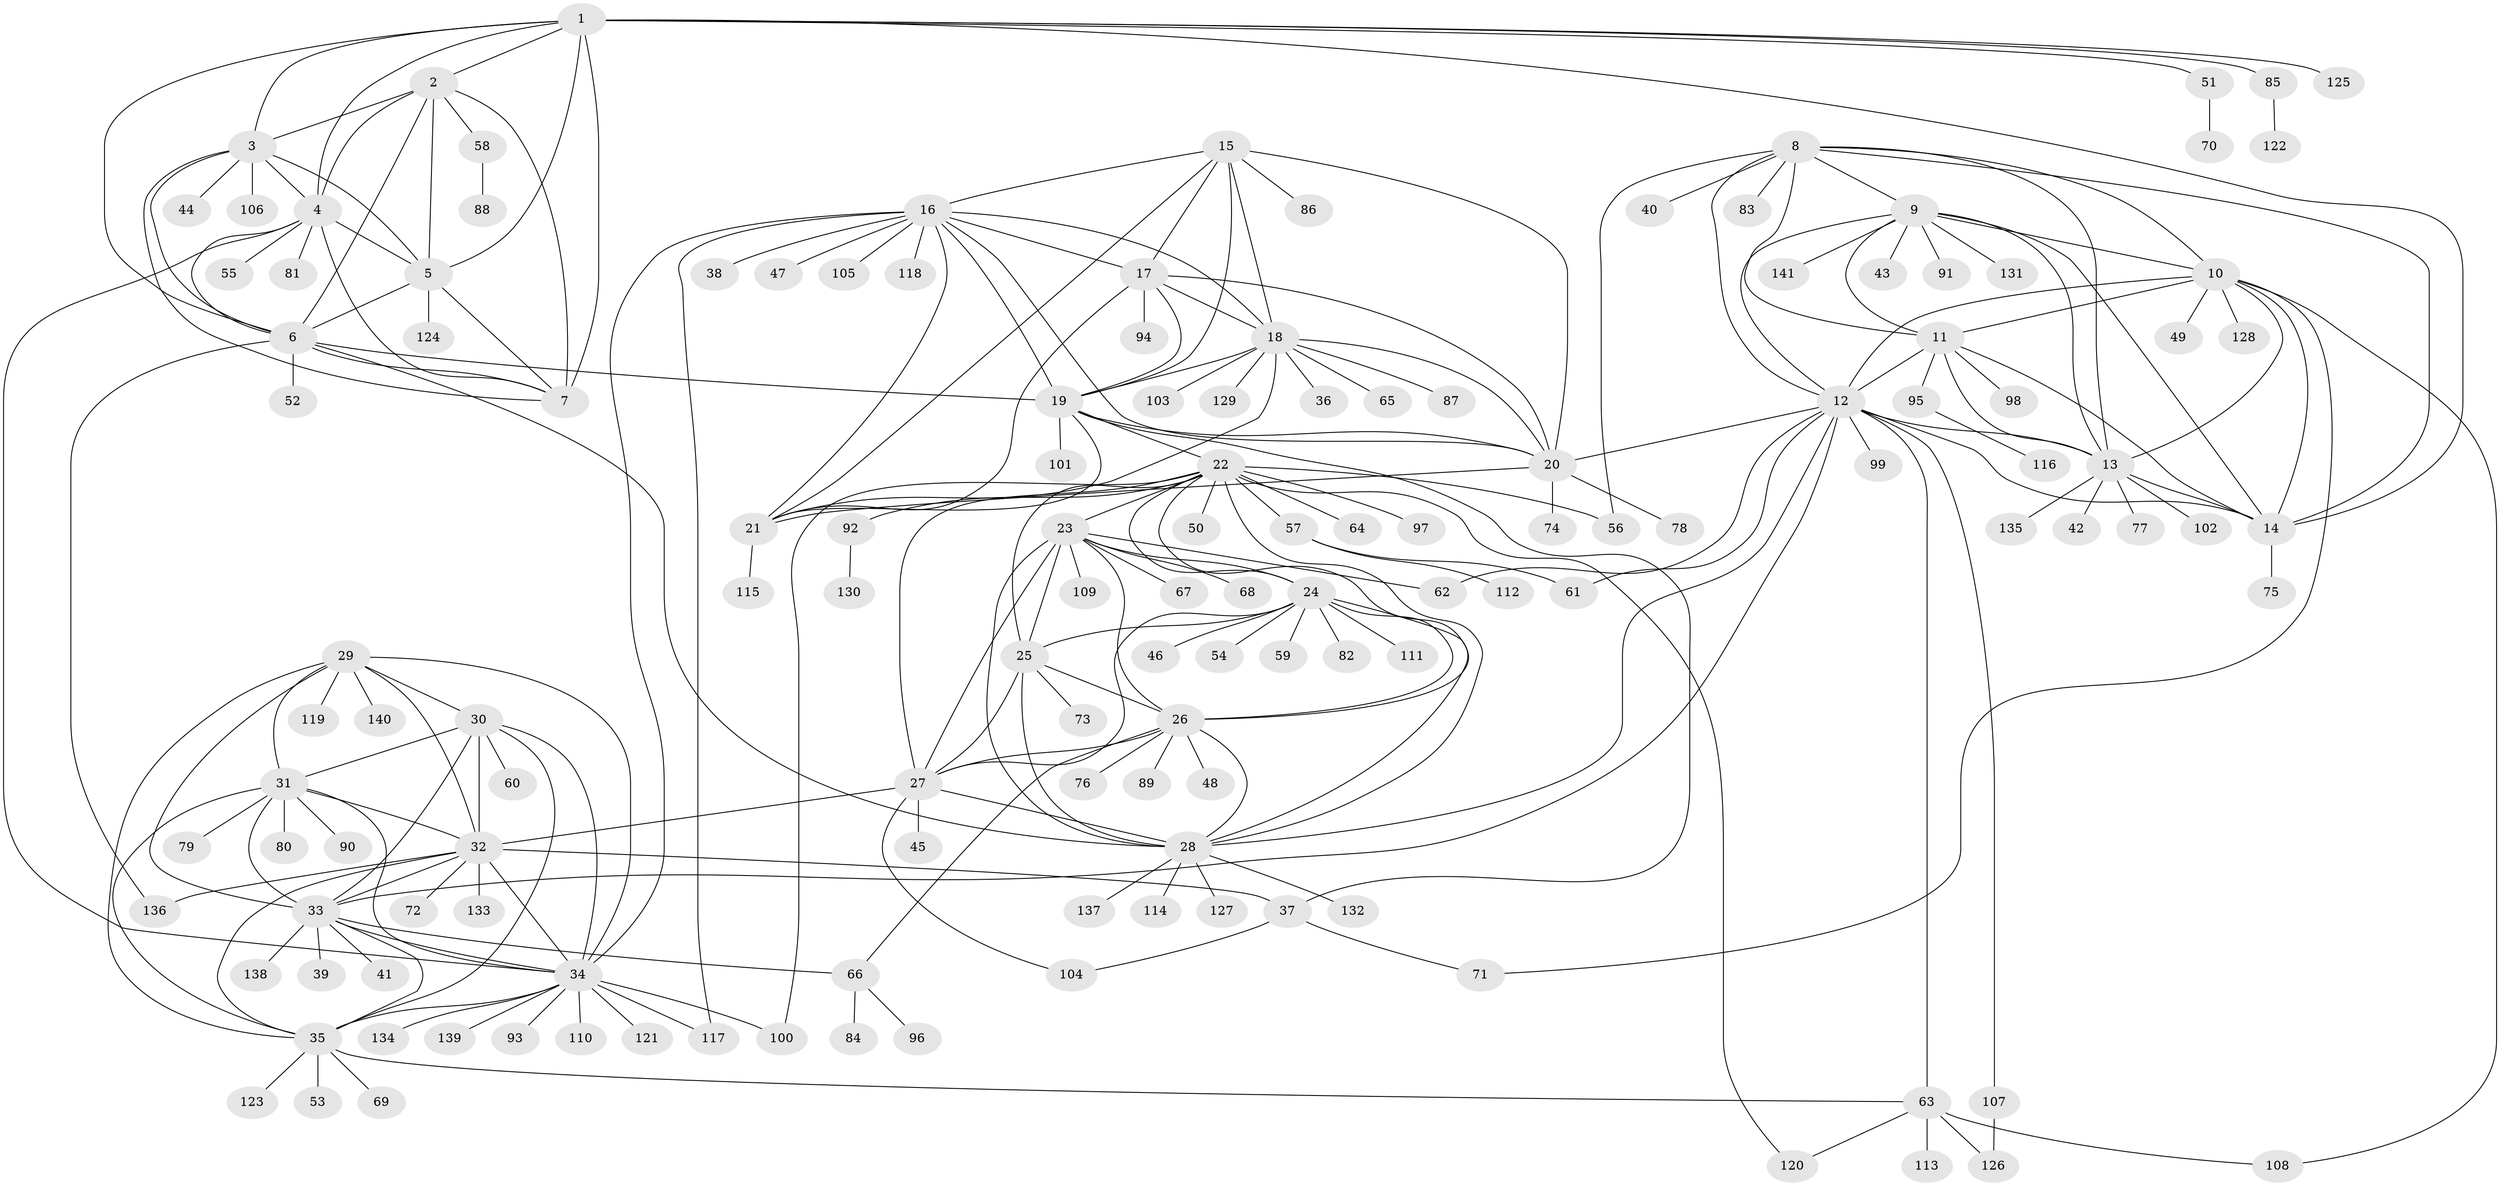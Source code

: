 // Generated by graph-tools (version 1.1) at 2025/54/03/09/25 04:54:44]
// undirected, 141 vertices, 235 edges
graph export_dot {
graph [start="1"]
  node [color=gray90,style=filled];
  1;
  2;
  3;
  4;
  5;
  6;
  7;
  8;
  9;
  10;
  11;
  12;
  13;
  14;
  15;
  16;
  17;
  18;
  19;
  20;
  21;
  22;
  23;
  24;
  25;
  26;
  27;
  28;
  29;
  30;
  31;
  32;
  33;
  34;
  35;
  36;
  37;
  38;
  39;
  40;
  41;
  42;
  43;
  44;
  45;
  46;
  47;
  48;
  49;
  50;
  51;
  52;
  53;
  54;
  55;
  56;
  57;
  58;
  59;
  60;
  61;
  62;
  63;
  64;
  65;
  66;
  67;
  68;
  69;
  70;
  71;
  72;
  73;
  74;
  75;
  76;
  77;
  78;
  79;
  80;
  81;
  82;
  83;
  84;
  85;
  86;
  87;
  88;
  89;
  90;
  91;
  92;
  93;
  94;
  95;
  96;
  97;
  98;
  99;
  100;
  101;
  102;
  103;
  104;
  105;
  106;
  107;
  108;
  109;
  110;
  111;
  112;
  113;
  114;
  115;
  116;
  117;
  118;
  119;
  120;
  121;
  122;
  123;
  124;
  125;
  126;
  127;
  128;
  129;
  130;
  131;
  132;
  133;
  134;
  135;
  136;
  137;
  138;
  139;
  140;
  141;
  1 -- 2;
  1 -- 3;
  1 -- 4;
  1 -- 5;
  1 -- 6;
  1 -- 7;
  1 -- 14;
  1 -- 51;
  1 -- 85;
  1 -- 125;
  2 -- 3;
  2 -- 4;
  2 -- 5;
  2 -- 6;
  2 -- 7;
  2 -- 58;
  3 -- 4;
  3 -- 5;
  3 -- 6;
  3 -- 7;
  3 -- 44;
  3 -- 106;
  4 -- 5;
  4 -- 6;
  4 -- 7;
  4 -- 34;
  4 -- 55;
  4 -- 81;
  5 -- 6;
  5 -- 7;
  5 -- 124;
  6 -- 7;
  6 -- 19;
  6 -- 28;
  6 -- 52;
  6 -- 136;
  8 -- 9;
  8 -- 10;
  8 -- 11;
  8 -- 12;
  8 -- 13;
  8 -- 14;
  8 -- 40;
  8 -- 56;
  8 -- 83;
  9 -- 10;
  9 -- 11;
  9 -- 12;
  9 -- 13;
  9 -- 14;
  9 -- 43;
  9 -- 91;
  9 -- 131;
  9 -- 141;
  10 -- 11;
  10 -- 12;
  10 -- 13;
  10 -- 14;
  10 -- 49;
  10 -- 71;
  10 -- 108;
  10 -- 128;
  11 -- 12;
  11 -- 13;
  11 -- 14;
  11 -- 95;
  11 -- 98;
  12 -- 13;
  12 -- 14;
  12 -- 20;
  12 -- 28;
  12 -- 33;
  12 -- 61;
  12 -- 62;
  12 -- 63;
  12 -- 99;
  12 -- 107;
  13 -- 14;
  13 -- 42;
  13 -- 77;
  13 -- 102;
  13 -- 135;
  14 -- 75;
  15 -- 16;
  15 -- 17;
  15 -- 18;
  15 -- 19;
  15 -- 20;
  15 -- 21;
  15 -- 86;
  16 -- 17;
  16 -- 18;
  16 -- 19;
  16 -- 20;
  16 -- 21;
  16 -- 34;
  16 -- 38;
  16 -- 47;
  16 -- 105;
  16 -- 117;
  16 -- 118;
  17 -- 18;
  17 -- 19;
  17 -- 20;
  17 -- 21;
  17 -- 94;
  18 -- 19;
  18 -- 20;
  18 -- 21;
  18 -- 36;
  18 -- 65;
  18 -- 87;
  18 -- 103;
  18 -- 129;
  19 -- 20;
  19 -- 21;
  19 -- 22;
  19 -- 37;
  19 -- 101;
  20 -- 21;
  20 -- 74;
  20 -- 78;
  21 -- 115;
  22 -- 23;
  22 -- 24;
  22 -- 25;
  22 -- 26;
  22 -- 27;
  22 -- 28;
  22 -- 50;
  22 -- 56;
  22 -- 57;
  22 -- 64;
  22 -- 92;
  22 -- 97;
  22 -- 100;
  22 -- 120;
  23 -- 24;
  23 -- 25;
  23 -- 26;
  23 -- 27;
  23 -- 28;
  23 -- 62;
  23 -- 67;
  23 -- 68;
  23 -- 109;
  24 -- 25;
  24 -- 26;
  24 -- 27;
  24 -- 28;
  24 -- 46;
  24 -- 54;
  24 -- 59;
  24 -- 82;
  24 -- 111;
  25 -- 26;
  25 -- 27;
  25 -- 28;
  25 -- 73;
  26 -- 27;
  26 -- 28;
  26 -- 48;
  26 -- 66;
  26 -- 76;
  26 -- 89;
  27 -- 28;
  27 -- 32;
  27 -- 45;
  27 -- 104;
  28 -- 114;
  28 -- 127;
  28 -- 132;
  28 -- 137;
  29 -- 30;
  29 -- 31;
  29 -- 32;
  29 -- 33;
  29 -- 34;
  29 -- 35;
  29 -- 119;
  29 -- 140;
  30 -- 31;
  30 -- 32;
  30 -- 33;
  30 -- 34;
  30 -- 35;
  30 -- 60;
  31 -- 32;
  31 -- 33;
  31 -- 34;
  31 -- 35;
  31 -- 79;
  31 -- 80;
  31 -- 90;
  32 -- 33;
  32 -- 34;
  32 -- 35;
  32 -- 37;
  32 -- 72;
  32 -- 133;
  32 -- 136;
  33 -- 34;
  33 -- 35;
  33 -- 39;
  33 -- 41;
  33 -- 66;
  33 -- 138;
  34 -- 35;
  34 -- 93;
  34 -- 100;
  34 -- 110;
  34 -- 117;
  34 -- 121;
  34 -- 134;
  34 -- 139;
  35 -- 53;
  35 -- 63;
  35 -- 69;
  35 -- 123;
  37 -- 71;
  37 -- 104;
  51 -- 70;
  57 -- 61;
  57 -- 112;
  58 -- 88;
  63 -- 108;
  63 -- 113;
  63 -- 120;
  63 -- 126;
  66 -- 84;
  66 -- 96;
  85 -- 122;
  92 -- 130;
  95 -- 116;
  107 -- 126;
}
